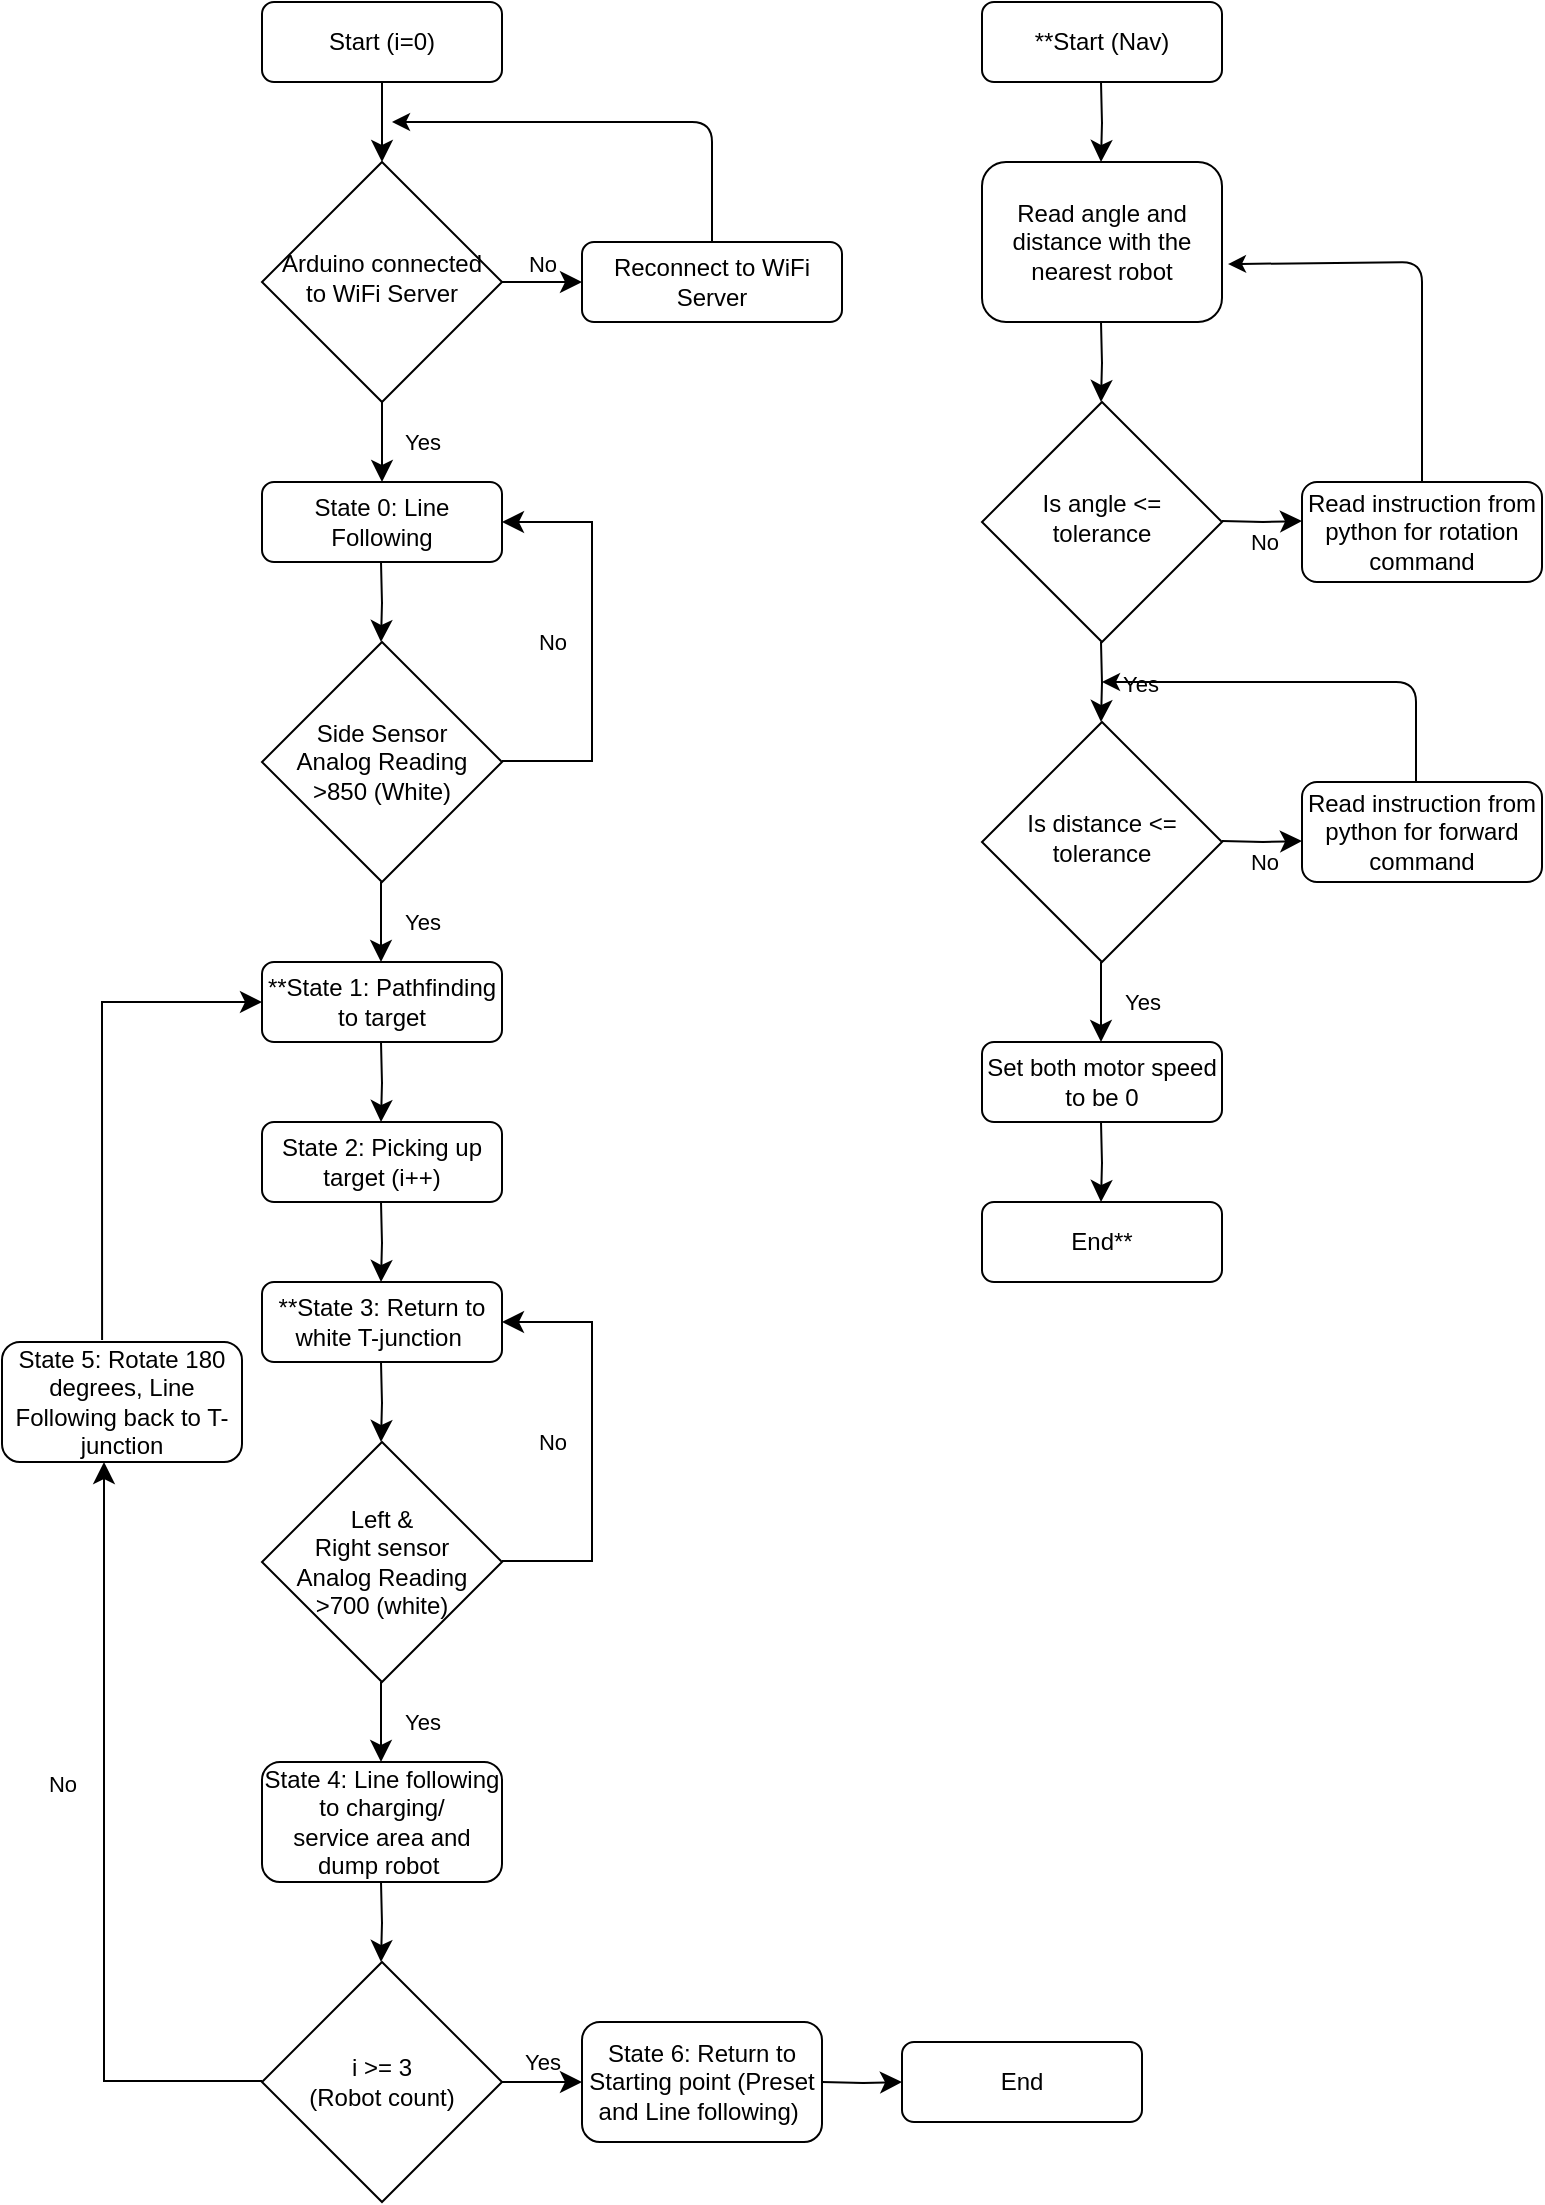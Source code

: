 <mxfile version="12.8.4" type="device"><diagram id="C5RBs43oDa-KdzZeNtuy" name="Page-1"><mxGraphModel dx="1422" dy="794" grid="1" gridSize="10" guides="1" tooltips="1" connect="1" arrows="1" fold="1" page="1" pageScale="1" pageWidth="827" pageHeight="1169" math="0" shadow="0"><root><mxCell id="WIyWlLk6GJQsqaUBKTNV-0"/><mxCell id="WIyWlLk6GJQsqaUBKTNV-1" parent="WIyWlLk6GJQsqaUBKTNV-0"/><mxCell id="WIyWlLk6GJQsqaUBKTNV-2" value="" style="rounded=0;html=1;jettySize=auto;orthogonalLoop=1;fontSize=11;endArrow=classic;endFill=1;endSize=8;strokeWidth=1;shadow=0;labelBackgroundColor=none;edgeStyle=orthogonalEdgeStyle;" parent="WIyWlLk6GJQsqaUBKTNV-1" source="WIyWlLk6GJQsqaUBKTNV-3" edge="1"><mxGeometry relative="1" as="geometry"><mxPoint x="200" y="110" as="targetPoint"/></mxGeometry></mxCell><mxCell id="WIyWlLk6GJQsqaUBKTNV-3" value="Start (i=0)" style="rounded=1;whiteSpace=wrap;html=1;fontSize=12;glass=0;strokeWidth=1;shadow=0;" parent="WIyWlLk6GJQsqaUBKTNV-1" vertex="1"><mxGeometry x="140" y="30" width="120" height="40" as="geometry"/></mxCell><mxCell id="WIyWlLk6GJQsqaUBKTNV-5" value="No" style="edgeStyle=orthogonalEdgeStyle;rounded=0;html=1;jettySize=auto;orthogonalLoop=1;fontSize=11;endArrow=classic;endFill=1;endSize=8;strokeWidth=1;shadow=0;labelBackgroundColor=none;" parent="WIyWlLk6GJQsqaUBKTNV-1" source="WIyWlLk6GJQsqaUBKTNV-6" edge="1"><mxGeometry y="10" relative="1" as="geometry"><mxPoint as="offset"/><mxPoint x="300" y="170" as="targetPoint"/></mxGeometry></mxCell><mxCell id="WIyWlLk6GJQsqaUBKTNV-6" value="Arduino connected to WiFi Server" style="rhombus;whiteSpace=wrap;html=1;shadow=0;fontFamily=Helvetica;fontSize=12;align=center;strokeWidth=1;spacing=6;spacingTop=-4;" parent="WIyWlLk6GJQsqaUBKTNV-1" vertex="1"><mxGeometry x="140" y="110" width="120" height="120" as="geometry"/></mxCell><mxCell id="WIyWlLk6GJQsqaUBKTNV-7" value="Reconnect to WiFi Server" style="rounded=1;whiteSpace=wrap;html=1;fontSize=12;glass=0;strokeWidth=1;shadow=0;" parent="WIyWlLk6GJQsqaUBKTNV-1" vertex="1"><mxGeometry x="300" y="150" width="130" height="40" as="geometry"/></mxCell><mxCell id="z_HibCvLmkaW1CNTp-Sv-1" value="" style="endArrow=classic;html=1;endFill=1;exitX=0.5;exitY=0;exitDx=0;exitDy=0;" edge="1" parent="WIyWlLk6GJQsqaUBKTNV-1"><mxGeometry width="50" height="50" relative="1" as="geometry"><mxPoint x="365" y="150" as="sourcePoint"/><mxPoint x="205" y="90" as="targetPoint"/><Array as="points"><mxPoint x="365" y="90"/></Array></mxGeometry></mxCell><mxCell id="z_HibCvLmkaW1CNTp-Sv-4" value="Side Sensor&lt;br&gt;Analog Reading&lt;br&gt;&amp;gt;850 (White)" style="rhombus;whiteSpace=wrap;html=1;" vertex="1" parent="WIyWlLk6GJQsqaUBKTNV-1"><mxGeometry x="140" y="350" width="120" height="120" as="geometry"/></mxCell><mxCell id="z_HibCvLmkaW1CNTp-Sv-2" value="State 0: Line Following" style="rounded=1;whiteSpace=wrap;html=1;" vertex="1" parent="WIyWlLk6GJQsqaUBKTNV-1"><mxGeometry x="140" y="270" width="120" height="40" as="geometry"/></mxCell><mxCell id="z_HibCvLmkaW1CNTp-Sv-5" value="Yes" style="rounded=0;html=1;jettySize=auto;orthogonalLoop=1;fontSize=11;endArrow=classic;endFill=1;endSize=8;strokeWidth=1;shadow=0;labelBackgroundColor=none;edgeStyle=orthogonalEdgeStyle;" edge="1" parent="WIyWlLk6GJQsqaUBKTNV-1" source="WIyWlLk6GJQsqaUBKTNV-6" target="z_HibCvLmkaW1CNTp-Sv-2"><mxGeometry y="20" relative="1" as="geometry"><mxPoint as="offset"/><mxPoint x="200" y="190" as="sourcePoint"/><mxPoint x="200" y="270" as="targetPoint"/></mxGeometry></mxCell><mxCell id="z_HibCvLmkaW1CNTp-Sv-7" value="No" style="edgeStyle=orthogonalEdgeStyle;rounded=0;html=1;jettySize=auto;orthogonalLoop=1;fontSize=11;endArrow=classic;endFill=1;endSize=8;strokeWidth=1;shadow=0;labelBackgroundColor=none;entryX=1;entryY=0.5;entryDx=0;entryDy=0;" edge="1" parent="WIyWlLk6GJQsqaUBKTNV-1" target="z_HibCvLmkaW1CNTp-Sv-2"><mxGeometry x="-0.002" y="20" relative="1" as="geometry"><mxPoint as="offset"/><mxPoint x="260" y="409.5" as="sourcePoint"/><mxPoint x="305" y="290" as="targetPoint"/><Array as="points"><mxPoint x="305" y="410"/><mxPoint x="305" y="290"/></Array></mxGeometry></mxCell><mxCell id="z_HibCvLmkaW1CNTp-Sv-9" value="" style="rounded=0;html=1;jettySize=auto;orthogonalLoop=1;fontSize=11;endArrow=classic;endFill=1;endSize=8;strokeWidth=1;shadow=0;labelBackgroundColor=none;edgeStyle=orthogonalEdgeStyle;" edge="1" parent="WIyWlLk6GJQsqaUBKTNV-1"><mxGeometry relative="1" as="geometry"><mxPoint x="199.5" y="310" as="sourcePoint"/><mxPoint x="199.5" y="350" as="targetPoint"/></mxGeometry></mxCell><mxCell id="z_HibCvLmkaW1CNTp-Sv-13" value="Yes" style="rounded=0;html=1;jettySize=auto;orthogonalLoop=1;fontSize=11;endArrow=classic;endFill=1;endSize=8;strokeWidth=1;shadow=0;labelBackgroundColor=none;edgeStyle=orthogonalEdgeStyle;" edge="1" parent="WIyWlLk6GJQsqaUBKTNV-1"><mxGeometry y="20" relative="1" as="geometry"><mxPoint as="offset"/><mxPoint x="199.5" y="470" as="sourcePoint"/><mxPoint x="199.5" y="510" as="targetPoint"/><Array as="points"><mxPoint x="199.5" y="500"/><mxPoint x="199.5" y="500"/></Array></mxGeometry></mxCell><mxCell id="z_HibCvLmkaW1CNTp-Sv-14" value="**State 1: Pathfinding to target" style="rounded=1;whiteSpace=wrap;html=1;" vertex="1" parent="WIyWlLk6GJQsqaUBKTNV-1"><mxGeometry x="140" y="510" width="120" height="40" as="geometry"/></mxCell><mxCell id="z_HibCvLmkaW1CNTp-Sv-15" value="" style="rounded=0;html=1;jettySize=auto;orthogonalLoop=1;fontSize=11;endArrow=classic;endFill=1;endSize=8;strokeWidth=1;shadow=0;labelBackgroundColor=none;edgeStyle=orthogonalEdgeStyle;" edge="1" parent="WIyWlLk6GJQsqaUBKTNV-1"><mxGeometry relative="1" as="geometry"><mxPoint x="199.5" y="550" as="sourcePoint"/><mxPoint x="199.5" y="590" as="targetPoint"/></mxGeometry></mxCell><mxCell id="z_HibCvLmkaW1CNTp-Sv-16" value="State 2: Picking up target (i++)" style="rounded=1;whiteSpace=wrap;html=1;" vertex="1" parent="WIyWlLk6GJQsqaUBKTNV-1"><mxGeometry x="140" y="590" width="120" height="40" as="geometry"/></mxCell><mxCell id="z_HibCvLmkaW1CNTp-Sv-17" value="" style="rounded=0;html=1;jettySize=auto;orthogonalLoop=1;fontSize=11;endArrow=classic;endFill=1;endSize=8;strokeWidth=1;shadow=0;labelBackgroundColor=none;edgeStyle=orthogonalEdgeStyle;" edge="1" parent="WIyWlLk6GJQsqaUBKTNV-1"><mxGeometry relative="1" as="geometry"><mxPoint x="199.5" y="630" as="sourcePoint"/><mxPoint x="199.5" y="670" as="targetPoint"/></mxGeometry></mxCell><mxCell id="z_HibCvLmkaW1CNTp-Sv-18" value="**State 3: Return to white T-junction&amp;nbsp;" style="rounded=1;whiteSpace=wrap;html=1;" vertex="1" parent="WIyWlLk6GJQsqaUBKTNV-1"><mxGeometry x="140" y="670" width="120" height="40" as="geometry"/></mxCell><mxCell id="z_HibCvLmkaW1CNTp-Sv-23" value="" style="rounded=0;html=1;jettySize=auto;orthogonalLoop=1;fontSize=11;endArrow=classic;endFill=1;endSize=8;strokeWidth=1;shadow=0;labelBackgroundColor=none;edgeStyle=orthogonalEdgeStyle;" edge="1" parent="WIyWlLk6GJQsqaUBKTNV-1"><mxGeometry relative="1" as="geometry"><mxPoint x="199.5" y="710" as="sourcePoint"/><mxPoint x="199.5" y="750" as="targetPoint"/></mxGeometry></mxCell><mxCell id="z_HibCvLmkaW1CNTp-Sv-24" value="Left &amp;amp; &lt;br&gt;Right sensor &lt;br&gt;Analog Reading &lt;br&gt;&amp;gt;700 (white)" style="rhombus;whiteSpace=wrap;html=1;" vertex="1" parent="WIyWlLk6GJQsqaUBKTNV-1"><mxGeometry x="140" y="750" width="120" height="120" as="geometry"/></mxCell><mxCell id="z_HibCvLmkaW1CNTp-Sv-25" value="Yes" style="rounded=0;html=1;jettySize=auto;orthogonalLoop=1;fontSize=11;endArrow=classic;endFill=1;endSize=8;strokeWidth=1;shadow=0;labelBackgroundColor=none;edgeStyle=orthogonalEdgeStyle;" edge="1" parent="WIyWlLk6GJQsqaUBKTNV-1"><mxGeometry y="20" relative="1" as="geometry"><mxPoint as="offset"/><mxPoint x="199.5" y="870" as="sourcePoint"/><mxPoint x="199.5" y="910" as="targetPoint"/><Array as="points"><mxPoint x="199.5" y="900"/><mxPoint x="199.5" y="900"/></Array></mxGeometry></mxCell><mxCell id="z_HibCvLmkaW1CNTp-Sv-26" value="No" style="edgeStyle=orthogonalEdgeStyle;rounded=0;html=1;jettySize=auto;orthogonalLoop=1;fontSize=11;endArrow=classic;endFill=1;endSize=8;strokeWidth=1;shadow=0;labelBackgroundColor=none;entryX=1;entryY=0.5;entryDx=0;entryDy=0;" edge="1" parent="WIyWlLk6GJQsqaUBKTNV-1"><mxGeometry x="-0.002" y="20" relative="1" as="geometry"><mxPoint as="offset"/><mxPoint x="260" y="809.5" as="sourcePoint"/><mxPoint x="260" y="690" as="targetPoint"/><Array as="points"><mxPoint x="305" y="810"/><mxPoint x="305" y="690"/></Array></mxGeometry></mxCell><mxCell id="z_HibCvLmkaW1CNTp-Sv-27" value="State 4: Line following to charging/&lt;br&gt;service area and dump robot&amp;nbsp;" style="rounded=1;whiteSpace=wrap;html=1;" vertex="1" parent="WIyWlLk6GJQsqaUBKTNV-1"><mxGeometry x="140" y="910" width="120" height="60" as="geometry"/></mxCell><mxCell id="z_HibCvLmkaW1CNTp-Sv-30" value="" style="rounded=0;html=1;jettySize=auto;orthogonalLoop=1;fontSize=11;endArrow=classic;endFill=1;endSize=8;strokeWidth=1;shadow=0;labelBackgroundColor=none;edgeStyle=orthogonalEdgeStyle;" edge="1" parent="WIyWlLk6GJQsqaUBKTNV-1"><mxGeometry relative="1" as="geometry"><mxPoint x="199.5" y="970" as="sourcePoint"/><mxPoint x="199.5" y="1010" as="targetPoint"/></mxGeometry></mxCell><mxCell id="z_HibCvLmkaW1CNTp-Sv-34" value="i &amp;gt;= 3&lt;br&gt;(Robot count)" style="rhombus;whiteSpace=wrap;html=1;" vertex="1" parent="WIyWlLk6GJQsqaUBKTNV-1"><mxGeometry x="140" y="1010" width="120" height="120" as="geometry"/></mxCell><mxCell id="z_HibCvLmkaW1CNTp-Sv-50" value="No" style="edgeStyle=orthogonalEdgeStyle;rounded=0;html=1;jettySize=auto;orthogonalLoop=1;fontSize=11;endArrow=classic;endFill=1;endSize=8;strokeWidth=1;shadow=0;labelBackgroundColor=none;entryX=0.425;entryY=1;entryDx=0;entryDy=0;entryPerimeter=0;" edge="1" parent="WIyWlLk6GJQsqaUBKTNV-1" target="z_HibCvLmkaW1CNTp-Sv-52"><mxGeometry x="0.171" y="21" relative="1" as="geometry"><mxPoint as="offset"/><mxPoint x="140" y="1069.5" as="sourcePoint"/><mxPoint x="61" y="763" as="targetPoint"/><Array as="points"><mxPoint x="61" y="1070"/></Array></mxGeometry></mxCell><mxCell id="z_HibCvLmkaW1CNTp-Sv-52" value="State 5: Rotate 180 degrees, Line Following back to T-junction" style="rounded=1;whiteSpace=wrap;html=1;" vertex="1" parent="WIyWlLk6GJQsqaUBKTNV-1"><mxGeometry x="10" y="700" width="120" height="60" as="geometry"/></mxCell><mxCell id="z_HibCvLmkaW1CNTp-Sv-54" value="" style="rounded=0;html=1;jettySize=auto;orthogonalLoop=1;fontSize=11;endArrow=classic;endFill=1;endSize=8;strokeWidth=1;shadow=0;labelBackgroundColor=none;edgeStyle=orthogonalEdgeStyle;entryX=0;entryY=0.5;entryDx=0;entryDy=0;exitX=0.417;exitY=-0.017;exitDx=0;exitDy=0;exitPerimeter=0;" edge="1" parent="WIyWlLk6GJQsqaUBKTNV-1" source="z_HibCvLmkaW1CNTp-Sv-52" target="z_HibCvLmkaW1CNTp-Sv-14"><mxGeometry relative="1" as="geometry"><mxPoint x="60" y="720" as="sourcePoint"/><mxPoint x="60" y="630" as="targetPoint"/><Array as="points"><mxPoint x="60" y="530"/></Array></mxGeometry></mxCell><mxCell id="z_HibCvLmkaW1CNTp-Sv-56" value="Yes" style="rounded=0;html=1;jettySize=auto;orthogonalLoop=1;fontSize=11;endArrow=classic;endFill=1;endSize=8;strokeWidth=1;shadow=0;labelBackgroundColor=none;edgeStyle=orthogonalEdgeStyle;" edge="1" parent="WIyWlLk6GJQsqaUBKTNV-1"><mxGeometry y="10" relative="1" as="geometry"><mxPoint as="offset"/><mxPoint x="260" y="1070" as="sourcePoint"/><mxPoint x="300" y="1070" as="targetPoint"/><Array as="points"><mxPoint x="260" y="1070"/></Array></mxGeometry></mxCell><mxCell id="z_HibCvLmkaW1CNTp-Sv-57" value="State 6: Return to Starting point (Preset and Line following)&amp;nbsp;" style="rounded=1;whiteSpace=wrap;html=1;" vertex="1" parent="WIyWlLk6GJQsqaUBKTNV-1"><mxGeometry x="300" y="1040" width="120" height="60" as="geometry"/></mxCell><mxCell id="z_HibCvLmkaW1CNTp-Sv-58" value="" style="rounded=0;html=1;jettySize=auto;orthogonalLoop=1;fontSize=11;endArrow=classic;endFill=1;endSize=8;strokeWidth=1;shadow=0;labelBackgroundColor=none;edgeStyle=orthogonalEdgeStyle;" edge="1" parent="WIyWlLk6GJQsqaUBKTNV-1"><mxGeometry relative="1" as="geometry"><mxPoint x="420" y="1070" as="sourcePoint"/><mxPoint x="460" y="1070" as="targetPoint"/></mxGeometry></mxCell><mxCell id="z_HibCvLmkaW1CNTp-Sv-59" value="End" style="rounded=1;whiteSpace=wrap;html=1;fontSize=12;glass=0;strokeWidth=1;shadow=0;" vertex="1" parent="WIyWlLk6GJQsqaUBKTNV-1"><mxGeometry x="460" y="1050" width="120" height="40" as="geometry"/></mxCell><mxCell id="z_HibCvLmkaW1CNTp-Sv-61" value="**Start (Nav)" style="rounded=1;whiteSpace=wrap;html=1;fontSize=12;glass=0;strokeWidth=1;shadow=0;" vertex="1" parent="WIyWlLk6GJQsqaUBKTNV-1"><mxGeometry x="500" y="30" width="120" height="40" as="geometry"/></mxCell><mxCell id="z_HibCvLmkaW1CNTp-Sv-62" value="" style="rounded=0;html=1;jettySize=auto;orthogonalLoop=1;fontSize=11;endArrow=classic;endFill=1;endSize=8;strokeWidth=1;shadow=0;labelBackgroundColor=none;edgeStyle=orthogonalEdgeStyle;" edge="1" parent="WIyWlLk6GJQsqaUBKTNV-1"><mxGeometry relative="1" as="geometry"><mxPoint x="559.5" y="70" as="sourcePoint"/><mxPoint x="559.5" y="110" as="targetPoint"/></mxGeometry></mxCell><mxCell id="z_HibCvLmkaW1CNTp-Sv-63" value="Read angle and distance with the nearest robot" style="rounded=1;whiteSpace=wrap;html=1;" vertex="1" parent="WIyWlLk6GJQsqaUBKTNV-1"><mxGeometry x="500" y="110" width="120" height="80" as="geometry"/></mxCell><mxCell id="z_HibCvLmkaW1CNTp-Sv-64" value="Is distance &amp;lt;= tolerance" style="rhombus;whiteSpace=wrap;html=1;shadow=0;fontFamily=Helvetica;fontSize=12;align=center;strokeWidth=1;spacing=6;spacingTop=-4;" vertex="1" parent="WIyWlLk6GJQsqaUBKTNV-1"><mxGeometry x="500" y="390" width="120" height="120" as="geometry"/></mxCell><mxCell id="z_HibCvLmkaW1CNTp-Sv-65" value="" style="rounded=0;html=1;jettySize=auto;orthogonalLoop=1;fontSize=11;endArrow=classic;endFill=1;endSize=8;strokeWidth=1;shadow=0;labelBackgroundColor=none;edgeStyle=orthogonalEdgeStyle;" edge="1" parent="WIyWlLk6GJQsqaUBKTNV-1"><mxGeometry relative="1" as="geometry"><mxPoint x="559.5" y="190" as="sourcePoint"/><mxPoint x="559.5" y="230" as="targetPoint"/></mxGeometry></mxCell><mxCell id="z_HibCvLmkaW1CNTp-Sv-66" value="Yes" style="rounded=0;html=1;jettySize=auto;orthogonalLoop=1;fontSize=11;endArrow=classic;endFill=1;endSize=8;strokeWidth=1;shadow=0;labelBackgroundColor=none;edgeStyle=orthogonalEdgeStyle;" edge="1" parent="WIyWlLk6GJQsqaUBKTNV-1"><mxGeometry y="-19" relative="1" as="geometry"><mxPoint as="offset"/><mxPoint x="559.5" y="350" as="sourcePoint"/><mxPoint x="559.5" y="390" as="targetPoint"/></mxGeometry></mxCell><mxCell id="z_HibCvLmkaW1CNTp-Sv-69" value="Set both motor speed to be 0" style="rounded=1;whiteSpace=wrap;html=1;fontSize=12;glass=0;strokeWidth=1;shadow=0;" vertex="1" parent="WIyWlLk6GJQsqaUBKTNV-1"><mxGeometry x="500" y="550" width="120" height="40" as="geometry"/></mxCell><mxCell id="z_HibCvLmkaW1CNTp-Sv-73" value="Is angle &amp;lt;= tolerance" style="rhombus;whiteSpace=wrap;html=1;shadow=0;fontFamily=Helvetica;fontSize=12;align=center;strokeWidth=1;spacing=6;spacingTop=-4;" vertex="1" parent="WIyWlLk6GJQsqaUBKTNV-1"><mxGeometry x="500" y="230" width="120" height="120" as="geometry"/></mxCell><mxCell id="z_HibCvLmkaW1CNTp-Sv-79" value="Yes" style="rounded=0;html=1;jettySize=auto;orthogonalLoop=1;fontSize=11;endArrow=classic;endFill=1;endSize=8;strokeWidth=1;shadow=0;labelBackgroundColor=none;edgeStyle=orthogonalEdgeStyle;" edge="1" parent="WIyWlLk6GJQsqaUBKTNV-1"><mxGeometry y="20" relative="1" as="geometry"><mxPoint as="offset"/><mxPoint x="559.5" y="510" as="sourcePoint"/><mxPoint x="559.5" y="550" as="targetPoint"/><Array as="points"><mxPoint x="559.5" y="540"/><mxPoint x="559.5" y="540"/></Array></mxGeometry></mxCell><mxCell id="z_HibCvLmkaW1CNTp-Sv-80" value="Read instruction from python for rotation command" style="rounded=1;whiteSpace=wrap;html=1;fontSize=12;glass=0;strokeWidth=1;shadow=0;" vertex="1" parent="WIyWlLk6GJQsqaUBKTNV-1"><mxGeometry x="660" y="270" width="120" height="50" as="geometry"/></mxCell><mxCell id="z_HibCvLmkaW1CNTp-Sv-81" value="No" style="edgeStyle=orthogonalEdgeStyle;rounded=0;html=1;jettySize=auto;orthogonalLoop=1;fontSize=11;endArrow=classic;endFill=1;endSize=8;strokeWidth=1;shadow=0;labelBackgroundColor=none;" edge="1" parent="WIyWlLk6GJQsqaUBKTNV-1"><mxGeometry y="10" relative="1" as="geometry"><mxPoint as="offset"/><mxPoint x="620" y="289.5" as="sourcePoint"/><mxPoint x="660" y="289.5" as="targetPoint"/></mxGeometry></mxCell><mxCell id="z_HibCvLmkaW1CNTp-Sv-83" value="" style="endArrow=classic;html=1;entryX=1.025;entryY=0.638;entryDx=0;entryDy=0;entryPerimeter=0;" edge="1" parent="WIyWlLk6GJQsqaUBKTNV-1" target="z_HibCvLmkaW1CNTp-Sv-63"><mxGeometry width="50" height="50" relative="1" as="geometry"><mxPoint x="720" y="270" as="sourcePoint"/><mxPoint x="720" y="60" as="targetPoint"/><Array as="points"><mxPoint x="720" y="160"/></Array></mxGeometry></mxCell><mxCell id="z_HibCvLmkaW1CNTp-Sv-84" value="Read instruction from python for forward command" style="rounded=1;whiteSpace=wrap;html=1;fontSize=12;glass=0;strokeWidth=1;shadow=0;" vertex="1" parent="WIyWlLk6GJQsqaUBKTNV-1"><mxGeometry x="660" y="420" width="120" height="50" as="geometry"/></mxCell><mxCell id="z_HibCvLmkaW1CNTp-Sv-85" value="No" style="edgeStyle=orthogonalEdgeStyle;rounded=0;html=1;jettySize=auto;orthogonalLoop=1;fontSize=11;endArrow=classic;endFill=1;endSize=8;strokeWidth=1;shadow=0;labelBackgroundColor=none;" edge="1" parent="WIyWlLk6GJQsqaUBKTNV-1"><mxGeometry y="10" relative="1" as="geometry"><mxPoint as="offset"/><mxPoint x="620" y="449.5" as="sourcePoint"/><mxPoint x="660" y="449.5" as="targetPoint"/></mxGeometry></mxCell><mxCell id="z_HibCvLmkaW1CNTp-Sv-86" value="" style="endArrow=classic;html=1;" edge="1" parent="WIyWlLk6GJQsqaUBKTNV-1"><mxGeometry width="50" height="50" relative="1" as="geometry"><mxPoint x="717" y="420" as="sourcePoint"/><mxPoint x="560" y="370" as="targetPoint"/><Array as="points"><mxPoint x="717" y="370"/></Array></mxGeometry></mxCell><mxCell id="z_HibCvLmkaW1CNTp-Sv-87" value="End**" style="rounded=1;whiteSpace=wrap;html=1;fontSize=12;glass=0;strokeWidth=1;shadow=0;" vertex="1" parent="WIyWlLk6GJQsqaUBKTNV-1"><mxGeometry x="500" y="630" width="120" height="40" as="geometry"/></mxCell><mxCell id="z_HibCvLmkaW1CNTp-Sv-88" value="" style="rounded=0;html=1;jettySize=auto;orthogonalLoop=1;fontSize=11;endArrow=classic;endFill=1;endSize=8;strokeWidth=1;shadow=0;labelBackgroundColor=none;edgeStyle=orthogonalEdgeStyle;" edge="1" parent="WIyWlLk6GJQsqaUBKTNV-1"><mxGeometry relative="1" as="geometry"><mxPoint x="559.5" y="590" as="sourcePoint"/><mxPoint x="559.5" y="630" as="targetPoint"/></mxGeometry></mxCell></root></mxGraphModel></diagram></mxfile>